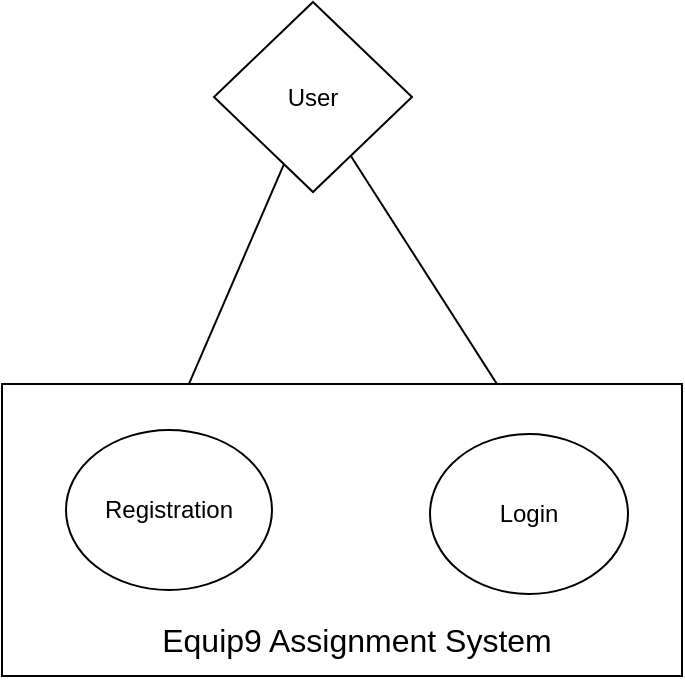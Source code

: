 <mxfile version="25.0.3">
  <diagram name="Page-1" id="ODm0d1F3FMiAv77DzJQk">
    <mxGraphModel dx="676" dy="1245" grid="0" gridSize="10" guides="1" tooltips="1" connect="1" arrows="1" fold="1" page="0" pageScale="1" pageWidth="827" pageHeight="1169" math="0" shadow="0">
      <root>
        <mxCell id="0" />
        <mxCell id="1" parent="0" />
        <mxCell id="YDVDj-y265pzjKEAt3dn-8" style="edgeStyle=none;curved=1;rounded=0;orthogonalLoop=1;jettySize=auto;html=1;entryX=0.5;entryY=0;entryDx=0;entryDy=0;fontSize=12;startSize=8;endSize=8;" edge="1" parent="1" source="YDVDj-y265pzjKEAt3dn-2" target="YDVDj-y265pzjKEAt3dn-6">
          <mxGeometry relative="1" as="geometry" />
        </mxCell>
        <mxCell id="YDVDj-y265pzjKEAt3dn-9" style="edgeStyle=none;curved=1;rounded=0;orthogonalLoop=1;jettySize=auto;html=1;entryX=0.5;entryY=0;entryDx=0;entryDy=0;fontSize=12;startSize=8;endSize=8;" edge="1" parent="1" source="YDVDj-y265pzjKEAt3dn-2" target="YDVDj-y265pzjKEAt3dn-7">
          <mxGeometry relative="1" as="geometry" />
        </mxCell>
        <mxCell id="YDVDj-y265pzjKEAt3dn-2" value="User" style="rhombus;whiteSpace=wrap;html=1;" vertex="1" parent="1">
          <mxGeometry x="165" y="-187" width="99" height="95" as="geometry" />
        </mxCell>
        <mxCell id="YDVDj-y265pzjKEAt3dn-4" value="" style="rounded=0;whiteSpace=wrap;html=1;" vertex="1" parent="1">
          <mxGeometry x="59" y="4" width="340" height="146" as="geometry" />
        </mxCell>
        <mxCell id="YDVDj-y265pzjKEAt3dn-5" value="Equip9 Assignment System&lt;div&gt;&lt;br&gt;&lt;/div&gt;" style="text;strokeColor=none;fillColor=none;html=1;align=center;verticalAlign=middle;whiteSpace=wrap;rounded=0;fontSize=16;" vertex="1" parent="1">
          <mxGeometry x="108" y="127" width="257" height="30" as="geometry" />
        </mxCell>
        <mxCell id="YDVDj-y265pzjKEAt3dn-6" value="Registration" style="ellipse;whiteSpace=wrap;html=1;" vertex="1" parent="1">
          <mxGeometry x="91" y="27" width="103" height="80" as="geometry" />
        </mxCell>
        <mxCell id="YDVDj-y265pzjKEAt3dn-7" value="Login" style="ellipse;whiteSpace=wrap;html=1;" vertex="1" parent="1">
          <mxGeometry x="273" y="29" width="99" height="80" as="geometry" />
        </mxCell>
      </root>
    </mxGraphModel>
  </diagram>
</mxfile>
